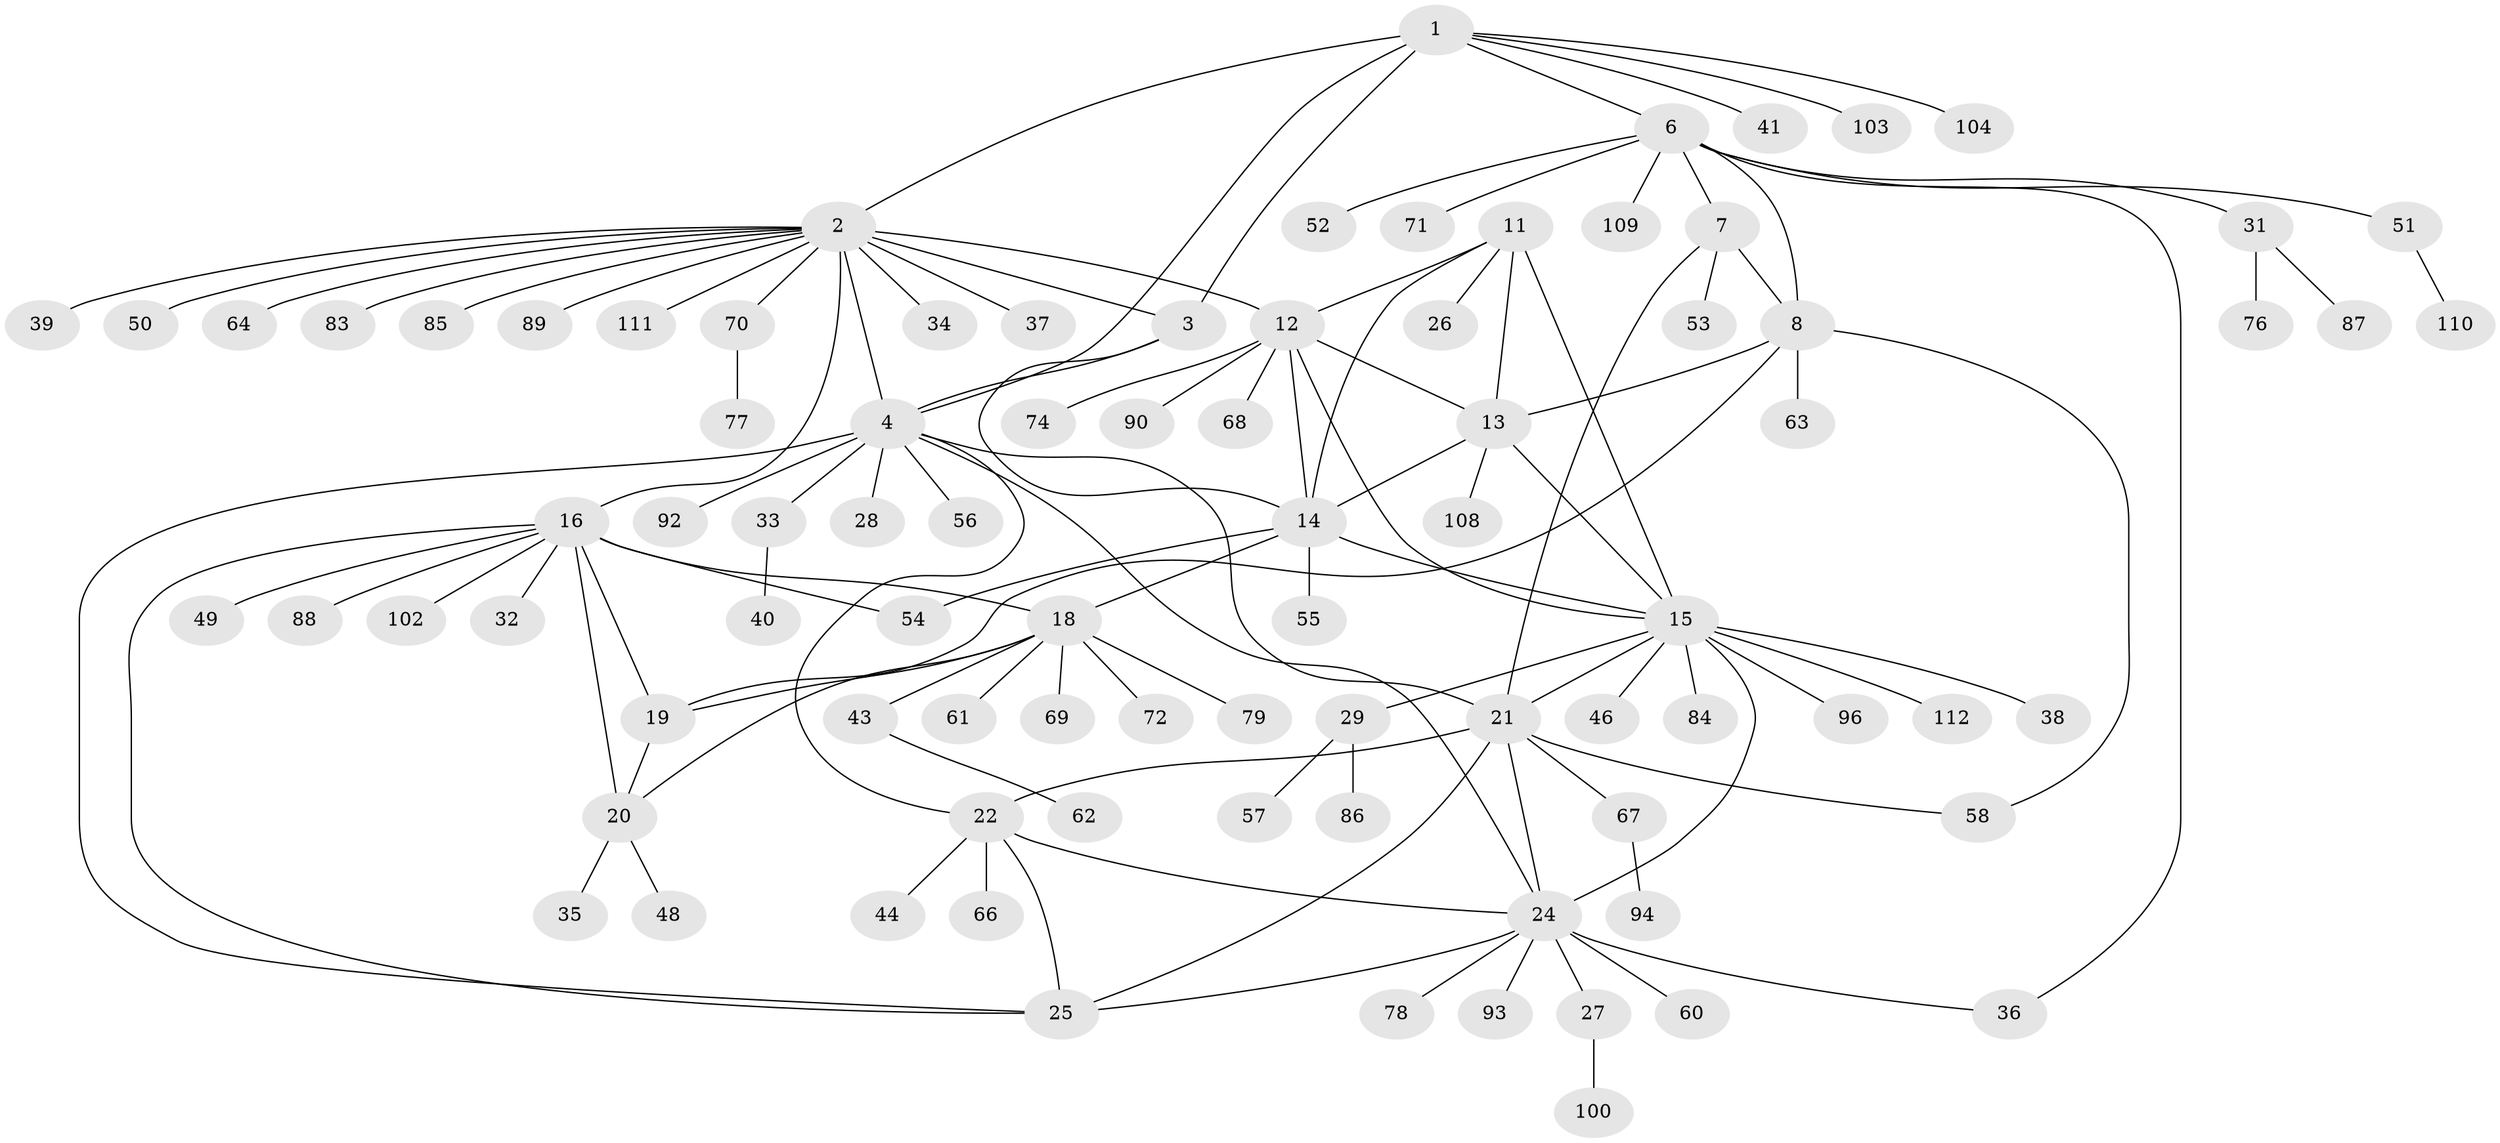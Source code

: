 // original degree distribution, {9: 0.017857142857142856, 8: 0.044642857142857144, 6: 0.05357142857142857, 12: 0.008928571428571428, 10: 0.026785714285714284, 4: 0.026785714285714284, 5: 0.017857142857142856, 7: 0.03571428571428571, 13: 0.008928571428571428, 2: 0.125, 1: 0.5982142857142857, 3: 0.03571428571428571}
// Generated by graph-tools (version 1.1) at 2025/42/03/06/25 10:42:09]
// undirected, 87 vertices, 116 edges
graph export_dot {
graph [start="1"]
  node [color=gray90,style=filled];
  1 [super="+107"];
  2 [super="+5"];
  3 [super="+65"];
  4 [super="+23"];
  6 [super="+30"];
  7 [super="+10"];
  8 [super="+9"];
  11;
  12 [super="+99"];
  13 [super="+101"];
  14;
  15 [super="+47"];
  16 [super="+17"];
  18 [super="+59"];
  19 [super="+73"];
  20;
  21 [super="+80"];
  22 [super="+106"];
  24 [super="+97"];
  25 [super="+105"];
  26 [super="+95"];
  27;
  28;
  29 [super="+82"];
  31 [super="+42"];
  32;
  33 [super="+81"];
  34;
  35 [super="+75"];
  36;
  37 [super="+98"];
  38;
  39;
  40;
  41;
  43 [super="+45"];
  44;
  46;
  48;
  49;
  50;
  51;
  52;
  53;
  54 [super="+91"];
  55;
  56;
  57;
  58;
  60;
  61;
  62;
  63;
  64;
  66;
  67;
  68;
  69;
  70;
  71;
  72;
  74;
  76;
  77;
  78;
  79;
  83;
  84;
  85;
  86;
  87;
  88;
  89;
  90;
  92;
  93;
  94;
  96;
  100;
  102;
  103;
  104;
  108;
  109;
  110;
  111;
  112;
  1 -- 2 [weight=2];
  1 -- 3;
  1 -- 4;
  1 -- 6;
  1 -- 41;
  1 -- 103;
  1 -- 104;
  2 -- 3 [weight=2];
  2 -- 4 [weight=2];
  2 -- 50;
  2 -- 64;
  2 -- 70;
  2 -- 83;
  2 -- 34;
  2 -- 37;
  2 -- 39;
  2 -- 12;
  2 -- 111;
  2 -- 85;
  2 -- 89;
  2 -- 16;
  3 -- 4;
  3 -- 14;
  4 -- 33 [weight=2];
  4 -- 28;
  4 -- 21;
  4 -- 22;
  4 -- 24;
  4 -- 25;
  4 -- 56;
  4 -- 92;
  6 -- 7 [weight=2];
  6 -- 8 [weight=2];
  6 -- 31;
  6 -- 36;
  6 -- 51;
  6 -- 109;
  6 -- 52;
  6 -- 71;
  7 -- 8 [weight=4];
  7 -- 53;
  7 -- 21;
  8 -- 63;
  8 -- 19;
  8 -- 58;
  8 -- 13;
  11 -- 12;
  11 -- 13;
  11 -- 14;
  11 -- 15;
  11 -- 26;
  12 -- 13;
  12 -- 14;
  12 -- 15;
  12 -- 68;
  12 -- 74;
  12 -- 90;
  13 -- 14;
  13 -- 15;
  13 -- 108;
  14 -- 15;
  14 -- 18;
  14 -- 54;
  14 -- 55;
  15 -- 24;
  15 -- 29;
  15 -- 38;
  15 -- 46;
  15 -- 84;
  15 -- 96;
  15 -- 112;
  15 -- 21;
  16 -- 18 [weight=2];
  16 -- 19 [weight=2];
  16 -- 20 [weight=2];
  16 -- 32;
  16 -- 49;
  16 -- 88;
  16 -- 102;
  16 -- 54;
  16 -- 25;
  18 -- 19;
  18 -- 20;
  18 -- 43;
  18 -- 61;
  18 -- 69;
  18 -- 79;
  18 -- 72;
  19 -- 20;
  20 -- 35;
  20 -- 48;
  21 -- 22;
  21 -- 24;
  21 -- 25;
  21 -- 58;
  21 -- 67;
  22 -- 24;
  22 -- 25;
  22 -- 44;
  22 -- 66;
  24 -- 25;
  24 -- 27;
  24 -- 60;
  24 -- 78;
  24 -- 93;
  24 -- 36;
  27 -- 100;
  29 -- 57;
  29 -- 86;
  31 -- 76;
  31 -- 87;
  33 -- 40;
  43 -- 62;
  51 -- 110;
  67 -- 94;
  70 -- 77;
}
